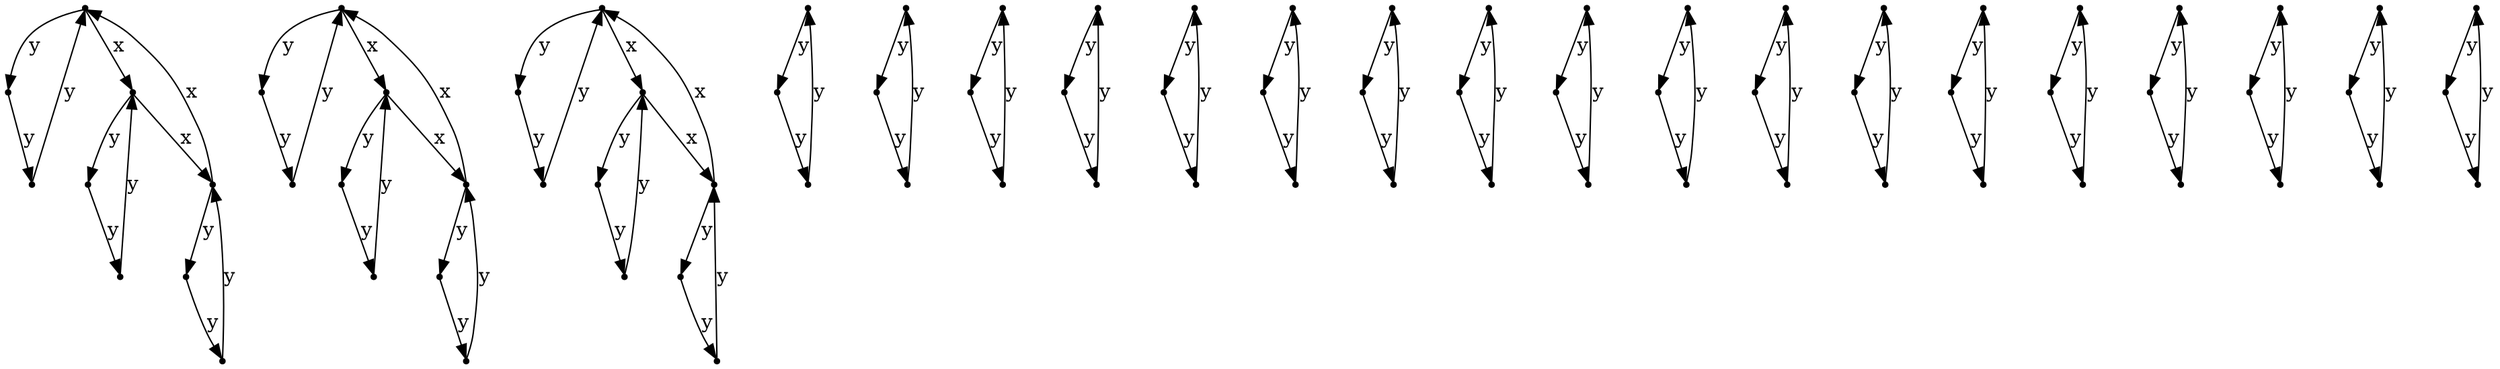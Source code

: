 digraph bezx2 {
"Gv1-1" [shape=point];
"Gv1-1" -> "Gv4-4" [label="y"];
"Gv1-1" -> "Gv2-2" [label="x"];
"Gv1-2" [shape=point];
"Gv1-2" -> "Gv4-6" [label="y"];
"Gv1-2" -> "Gv2-3" [label="x"];
"Gv1-3" [shape=point];
"Gv1-3" -> "Gv4-8" [label="y"];
"Gv1-3" -> "Gv2-1" [label="x"];
"Gv1-4" [shape=point];
"Gv1-4" -> "Gv4-5" [label="y"];
"Gv1-5" [shape=point];
"Gv1-5" -> "Gv4-1" [label="y"];
"Gv1-6" [shape=point];
"Gv1-6" -> "Gv4-7" [label="y"];
"Gv1-7" [shape=point];
"Gv1-7" -> "Gv4-2" [label="y"];
"Gv1-8" [shape=point];
"Gv1-8" -> "Gv4-9" [label="y"];
"Gv1-9" [shape=point];
"Gv1-9" -> "Gv4-3" [label="y"];
"Gv2-1" [shape=point];
"Gv2-1" -> "Gv6-4" [label="y"];
"Gv2-1" -> "Gv3-2" [label="x"];
"Gv2-2" [shape=point];
"Gv2-2" -> "Gv6-6" [label="y"];
"Gv2-2" -> "Gv3-3" [label="x"];
"Gv2-3" [shape=point];
"Gv2-3" -> "Gv6-8" [label="y"];
"Gv2-3" -> "Gv3-1" [label="x"];
"Gv2-4" [shape=point];
"Gv2-4" -> "Gv6-5" [label="y"];
"Gv2-5" [shape=point];
"Gv2-5" -> "Gv6-1" [label="y"];
"Gv2-6" [shape=point];
"Gv2-6" -> "Gv6-7" [label="y"];
"Gv2-7" [shape=point];
"Gv2-7" -> "Gv6-2" [label="y"];
"Gv2-8" [shape=point];
"Gv2-8" -> "Gv6-9" [label="y"];
"Gv2-9" [shape=point];
"Gv2-9" -> "Gv6-3" [label="y"];
"Gv3-1" [shape=point];
"Gv3-1" -> "Gv8-4" [label="y"];
"Gv3-1" -> "Gv1-2" [label="x"];
"Gv3-2" [shape=point];
"Gv3-2" -> "Gv8-6" [label="y"];
"Gv3-2" -> "Gv1-3" [label="x"];
"Gv3-3" [shape=point];
"Gv3-3" -> "Gv8-8" [label="y"];
"Gv3-3" -> "Gv1-1" [label="x"];
"Gv3-4" [shape=point];
"Gv3-4" -> "Gv8-5" [label="y"];
"Gv3-5" [shape=point];
"Gv3-5" -> "Gv8-1" [label="y"];
"Gv3-6" [shape=point];
"Gv3-6" -> "Gv8-7" [label="y"];
"Gv3-7" [shape=point];
"Gv3-7" -> "Gv8-2" [label="y"];
"Gv3-8" [shape=point];
"Gv3-8" -> "Gv8-9" [label="y"];
"Gv3-9" [shape=point];
"Gv3-9" -> "Gv8-3" [label="y"];
"Gv4-1" [shape=point];
"Gv4-1" -> "Gv5-4" [label="y"];
"Gv4-2" [shape=point];
"Gv4-2" -> "Gv5-6" [label="y"];
"Gv4-3" [shape=point];
"Gv4-3" -> "Gv5-8" [label="y"];
"Gv4-4" [shape=point];
"Gv4-4" -> "Gv5-5" [label="y"];
"Gv4-5" [shape=point];
"Gv4-5" -> "Gv5-1" [label="y"];
"Gv4-6" [shape=point];
"Gv4-6" -> "Gv5-7" [label="y"];
"Gv4-7" [shape=point];
"Gv4-7" -> "Gv5-2" [label="y"];
"Gv4-8" [shape=point];
"Gv4-8" -> "Gv5-9" [label="y"];
"Gv4-9" [shape=point];
"Gv4-9" -> "Gv5-3" [label="y"];
"Gv5-1" [shape=point];
"Gv5-1" -> "Gv1-4" [label="y"];
"Gv5-2" [shape=point];
"Gv5-2" -> "Gv1-6" [label="y"];
"Gv5-3" [shape=point];
"Gv5-3" -> "Gv1-8" [label="y"];
"Gv5-4" [shape=point];
"Gv5-4" -> "Gv1-5" [label="y"];
"Gv5-5" [shape=point];
"Gv5-5" -> "Gv1-1" [label="y"];
"Gv5-6" [shape=point];
"Gv5-6" -> "Gv1-7" [label="y"];
"Gv5-7" [shape=point];
"Gv5-7" -> "Gv1-2" [label="y"];
"Gv5-8" [shape=point];
"Gv5-8" -> "Gv1-9" [label="y"];
"Gv5-9" [shape=point];
"Gv5-9" -> "Gv1-3" [label="y"];
"Gv6-1" [shape=point];
"Gv6-1" -> "Gv7-4" [label="y"];
"Gv6-2" [shape=point];
"Gv6-2" -> "Gv7-6" [label="y"];
"Gv6-3" [shape=point];
"Gv6-3" -> "Gv7-8" [label="y"];
"Gv6-4" [shape=point];
"Gv6-4" -> "Gv7-5" [label="y"];
"Gv6-5" [shape=point];
"Gv6-5" -> "Gv7-1" [label="y"];
"Gv6-6" [shape=point];
"Gv6-6" -> "Gv7-7" [label="y"];
"Gv6-7" [shape=point];
"Gv6-7" -> "Gv7-2" [label="y"];
"Gv6-8" [shape=point];
"Gv6-8" -> "Gv7-9" [label="y"];
"Gv6-9" [shape=point];
"Gv6-9" -> "Gv7-3" [label="y"];
"Gv7-1" [shape=point];
"Gv7-1" -> "Gv2-4" [label="y"];
"Gv7-2" [shape=point];
"Gv7-2" -> "Gv2-6" [label="y"];
"Gv7-3" [shape=point];
"Gv7-3" -> "Gv2-8" [label="y"];
"Gv7-4" [shape=point];
"Gv7-4" -> "Gv2-5" [label="y"];
"Gv7-5" [shape=point];
"Gv7-5" -> "Gv2-1" [label="y"];
"Gv7-6" [shape=point];
"Gv7-6" -> "Gv2-7" [label="y"];
"Gv7-7" [shape=point];
"Gv7-7" -> "Gv2-2" [label="y"];
"Gv7-8" [shape=point];
"Gv7-8" -> "Gv2-9" [label="y"];
"Gv7-9" [shape=point];
"Gv7-9" -> "Gv2-3" [label="y"];
"Gv8-1" [shape=point];
"Gv8-1" -> "Gv9-4" [label="y"];
"Gv8-2" [shape=point];
"Gv8-2" -> "Gv9-6" [label="y"];
"Gv8-3" [shape=point];
"Gv8-3" -> "Gv9-8" [label="y"];
"Gv8-4" [shape=point];
"Gv8-4" -> "Gv9-5" [label="y"];
"Gv8-5" [shape=point];
"Gv8-5" -> "Gv9-1" [label="y"];
"Gv8-6" [shape=point];
"Gv8-6" -> "Gv9-7" [label="y"];
"Gv8-7" [shape=point];
"Gv8-7" -> "Gv9-2" [label="y"];
"Gv8-8" [shape=point];
"Gv8-8" -> "Gv9-9" [label="y"];
"Gv8-9" [shape=point];
"Gv8-9" -> "Gv9-3" [label="y"];
"Gv9-1" [shape=point];
"Gv9-1" -> "Gv3-4" [label="y"];
"Gv9-2" [shape=point];
"Gv9-2" -> "Gv3-6" [label="y"];
"Gv9-3" [shape=point];
"Gv9-3" -> "Gv3-8" [label="y"];
"Gv9-4" [shape=point];
"Gv9-4" -> "Gv3-5" [label="y"];
"Gv9-5" [shape=point];
"Gv9-5" -> "Gv3-1" [label="y"];
"Gv9-6" [shape=point];
"Gv9-6" -> "Gv3-7" [label="y"];
"Gv9-7" [shape=point];
"Gv9-7" -> "Gv3-2" [label="y"];
"Gv9-8" [shape=point];
"Gv9-8" -> "Gv3-9" [label="y"];
"Gv9-9" [shape=point];
"Gv9-9" -> "Gv3-3" [label="y"];
}
